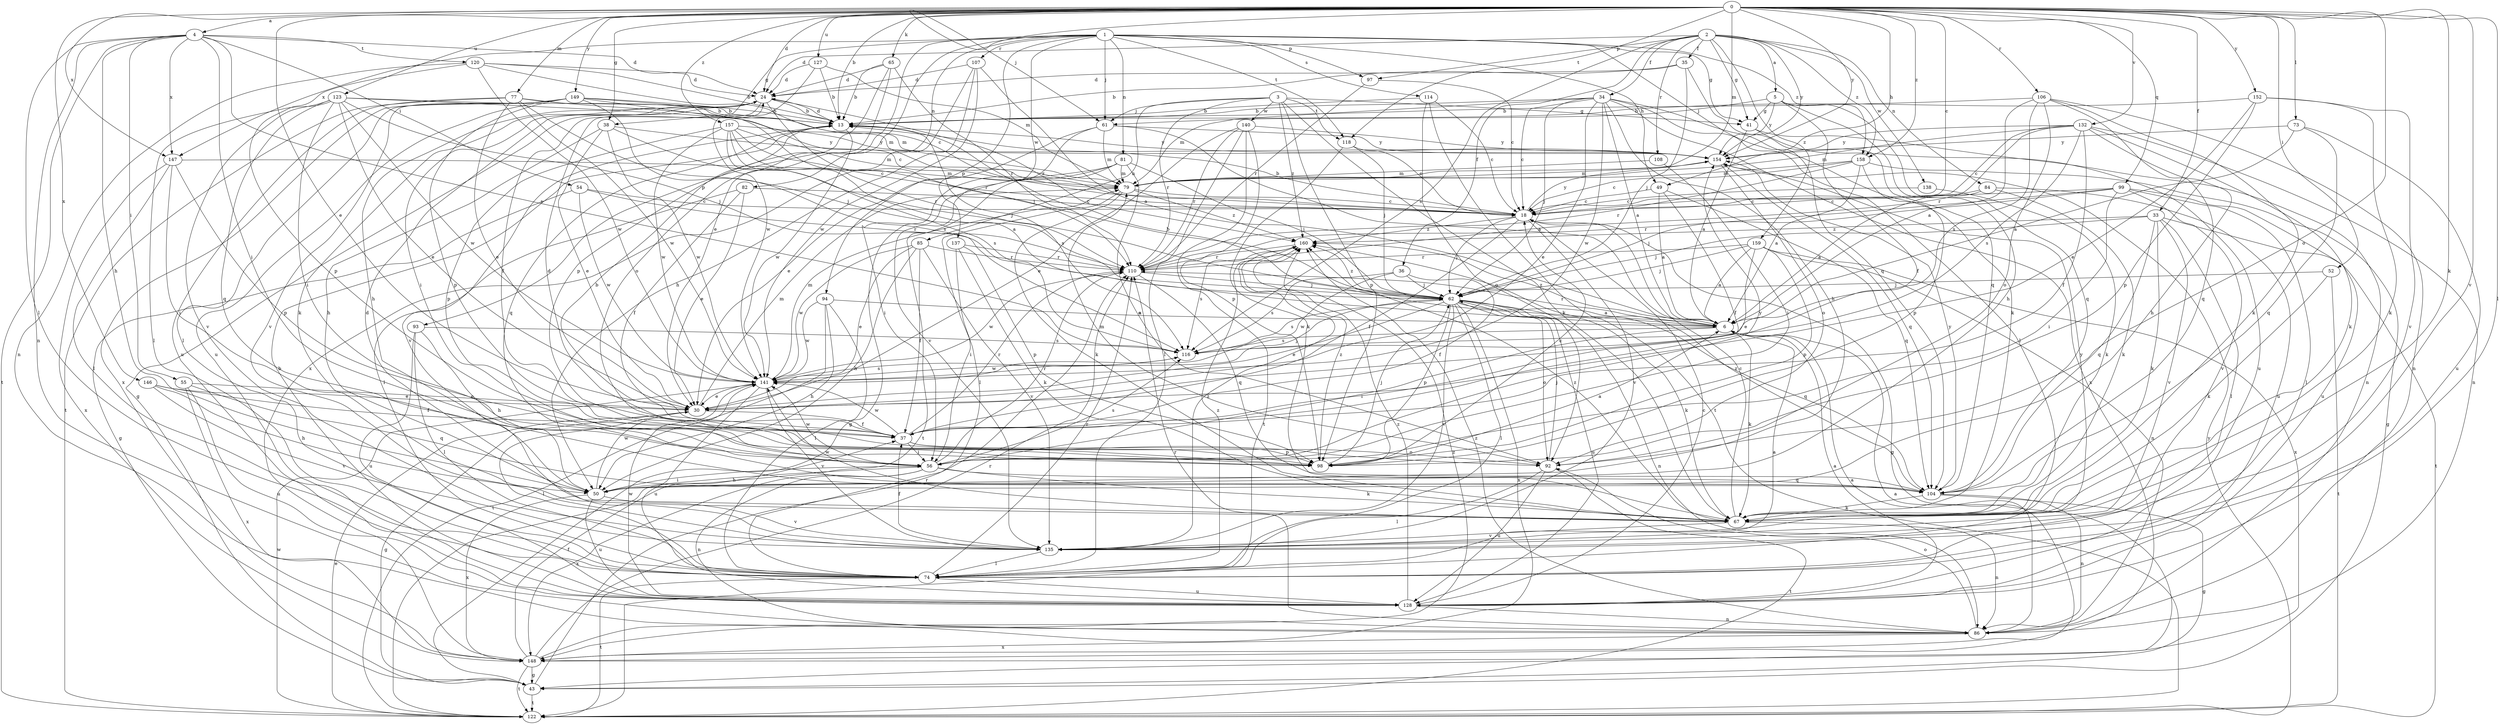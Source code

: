 strict digraph  {
0;
1;
2;
3;
4;
5;
6;
13;
18;
24;
30;
33;
34;
35;
36;
37;
38;
41;
43;
49;
50;
52;
54;
55;
56;
61;
62;
65;
67;
73;
74;
77;
79;
81;
82;
84;
85;
86;
92;
93;
94;
97;
98;
99;
104;
106;
107;
108;
110;
114;
116;
118;
120;
122;
123;
127;
128;
132;
135;
137;
138;
140;
141;
146;
147;
148;
149;
152;
154;
157;
158;
159;
160;
0 -> 4  [label=a];
0 -> 13  [label=b];
0 -> 18  [label=c];
0 -> 24  [label=d];
0 -> 30  [label=e];
0 -> 33  [label=f];
0 -> 38  [label=g];
0 -> 49  [label=h];
0 -> 52  [label=i];
0 -> 61  [label=j];
0 -> 65  [label=k];
0 -> 67  [label=k];
0 -> 73  [label=l];
0 -> 74  [label=l];
0 -> 77  [label=m];
0 -> 79  [label=m];
0 -> 92  [label=o];
0 -> 99  [label=q];
0 -> 106  [label=r];
0 -> 118  [label=t];
0 -> 123  [label=u];
0 -> 127  [label=u];
0 -> 132  [label=v];
0 -> 135  [label=v];
0 -> 146  [label=x];
0 -> 147  [label=x];
0 -> 149  [label=y];
0 -> 152  [label=y];
0 -> 154  [label=y];
0 -> 157  [label=z];
0 -> 158  [label=z];
1 -> 30  [label=e];
1 -> 38  [label=g];
1 -> 41  [label=g];
1 -> 49  [label=h];
1 -> 61  [label=j];
1 -> 81  [label=n];
1 -> 82  [label=n];
1 -> 93  [label=p];
1 -> 94  [label=p];
1 -> 97  [label=p];
1 -> 104  [label=q];
1 -> 107  [label=r];
1 -> 114  [label=s];
1 -> 118  [label=t];
1 -> 137  [label=w];
1 -> 147  [label=x];
1 -> 158  [label=z];
2 -> 5  [label=a];
2 -> 24  [label=d];
2 -> 34  [label=f];
2 -> 35  [label=f];
2 -> 36  [label=f];
2 -> 41  [label=g];
2 -> 84  [label=n];
2 -> 97  [label=p];
2 -> 108  [label=r];
2 -> 116  [label=s];
2 -> 138  [label=w];
2 -> 154  [label=y];
2 -> 158  [label=z];
2 -> 159  [label=z];
3 -> 41  [label=g];
3 -> 61  [label=j];
3 -> 67  [label=k];
3 -> 85  [label=n];
3 -> 98  [label=p];
3 -> 110  [label=r];
3 -> 118  [label=t];
3 -> 140  [label=w];
3 -> 160  [label=z];
4 -> 24  [label=d];
4 -> 50  [label=h];
4 -> 54  [label=i];
4 -> 55  [label=i];
4 -> 56  [label=i];
4 -> 74  [label=l];
4 -> 86  [label=n];
4 -> 116  [label=s];
4 -> 120  [label=t];
4 -> 122  [label=t];
4 -> 147  [label=x];
5 -> 37  [label=f];
5 -> 41  [label=g];
5 -> 50  [label=h];
5 -> 61  [label=j];
5 -> 104  [label=q];
5 -> 154  [label=y];
6 -> 13  [label=b];
6 -> 56  [label=i];
6 -> 67  [label=k];
6 -> 110  [label=r];
6 -> 116  [label=s];
6 -> 160  [label=z];
13 -> 24  [label=d];
13 -> 104  [label=q];
13 -> 116  [label=s];
13 -> 135  [label=v];
13 -> 141  [label=w];
13 -> 154  [label=y];
18 -> 13  [label=b];
18 -> 37  [label=f];
18 -> 43  [label=g];
18 -> 62  [label=j];
18 -> 135  [label=v];
18 -> 154  [label=y];
18 -> 160  [label=z];
24 -> 13  [label=b];
24 -> 37  [label=f];
24 -> 43  [label=g];
24 -> 50  [label=h];
24 -> 56  [label=i];
24 -> 67  [label=k];
24 -> 110  [label=r];
24 -> 160  [label=z];
30 -> 37  [label=f];
30 -> 43  [label=g];
30 -> 74  [label=l];
30 -> 79  [label=m];
33 -> 62  [label=j];
33 -> 67  [label=k];
33 -> 74  [label=l];
33 -> 104  [label=q];
33 -> 122  [label=t];
33 -> 135  [label=v];
33 -> 160  [label=z];
34 -> 6  [label=a];
34 -> 13  [label=b];
34 -> 18  [label=c];
34 -> 30  [label=e];
34 -> 50  [label=h];
34 -> 62  [label=j];
34 -> 67  [label=k];
34 -> 74  [label=l];
34 -> 79  [label=m];
34 -> 141  [label=w];
34 -> 148  [label=x];
35 -> 13  [label=b];
35 -> 24  [label=d];
35 -> 62  [label=j];
35 -> 104  [label=q];
36 -> 37  [label=f];
36 -> 62  [label=j];
36 -> 116  [label=s];
36 -> 141  [label=w];
37 -> 13  [label=b];
37 -> 24  [label=d];
37 -> 56  [label=i];
37 -> 92  [label=o];
37 -> 98  [label=p];
37 -> 110  [label=r];
37 -> 141  [label=w];
38 -> 30  [label=e];
38 -> 50  [label=h];
38 -> 62  [label=j];
38 -> 141  [label=w];
38 -> 154  [label=y];
41 -> 6  [label=a];
41 -> 86  [label=n];
41 -> 128  [label=u];
43 -> 110  [label=r];
43 -> 122  [label=t];
49 -> 6  [label=a];
49 -> 18  [label=c];
49 -> 37  [label=f];
49 -> 104  [label=q];
50 -> 56  [label=i];
50 -> 128  [label=u];
50 -> 135  [label=v];
50 -> 141  [label=w];
50 -> 148  [label=x];
52 -> 62  [label=j];
52 -> 67  [label=k];
52 -> 122  [label=t];
54 -> 18  [label=c];
54 -> 43  [label=g];
54 -> 110  [label=r];
54 -> 141  [label=w];
55 -> 30  [label=e];
55 -> 104  [label=q];
55 -> 128  [label=u];
55 -> 148  [label=x];
56 -> 50  [label=h];
56 -> 67  [label=k];
56 -> 86  [label=n];
56 -> 104  [label=q];
56 -> 110  [label=r];
56 -> 116  [label=s];
56 -> 141  [label=w];
56 -> 148  [label=x];
56 -> 154  [label=y];
61 -> 6  [label=a];
61 -> 30  [label=e];
61 -> 79  [label=m];
61 -> 135  [label=v];
61 -> 154  [label=y];
62 -> 6  [label=a];
62 -> 30  [label=e];
62 -> 67  [label=k];
62 -> 74  [label=l];
62 -> 86  [label=n];
62 -> 92  [label=o];
62 -> 98  [label=p];
62 -> 104  [label=q];
62 -> 116  [label=s];
62 -> 128  [label=u];
62 -> 135  [label=v];
62 -> 148  [label=x];
62 -> 160  [label=z];
65 -> 13  [label=b];
65 -> 24  [label=d];
65 -> 92  [label=o];
65 -> 98  [label=p];
65 -> 110  [label=r];
67 -> 18  [label=c];
67 -> 24  [label=d];
67 -> 86  [label=n];
67 -> 135  [label=v];
67 -> 141  [label=w];
67 -> 160  [label=z];
73 -> 6  [label=a];
73 -> 104  [label=q];
73 -> 128  [label=u];
73 -> 154  [label=y];
74 -> 6  [label=a];
74 -> 110  [label=r];
74 -> 122  [label=t];
74 -> 128  [label=u];
74 -> 160  [label=z];
77 -> 13  [label=b];
77 -> 18  [label=c];
77 -> 30  [label=e];
77 -> 62  [label=j];
77 -> 122  [label=t];
77 -> 128  [label=u];
77 -> 141  [label=w];
79 -> 18  [label=c];
79 -> 67  [label=k];
79 -> 74  [label=l];
79 -> 160  [label=z];
81 -> 43  [label=g];
81 -> 56  [label=i];
81 -> 62  [label=j];
81 -> 79  [label=m];
81 -> 92  [label=o];
81 -> 122  [label=t];
82 -> 18  [label=c];
82 -> 30  [label=e];
82 -> 37  [label=f];
82 -> 74  [label=l];
84 -> 6  [label=a];
84 -> 18  [label=c];
84 -> 67  [label=k];
84 -> 128  [label=u];
85 -> 30  [label=e];
85 -> 37  [label=f];
85 -> 50  [label=h];
85 -> 110  [label=r];
85 -> 135  [label=v];
85 -> 141  [label=w];
86 -> 6  [label=a];
86 -> 92  [label=o];
86 -> 110  [label=r];
86 -> 148  [label=x];
86 -> 160  [label=z];
92 -> 62  [label=j];
92 -> 74  [label=l];
92 -> 79  [label=m];
92 -> 122  [label=t];
92 -> 128  [label=u];
93 -> 50  [label=h];
93 -> 74  [label=l];
93 -> 116  [label=s];
93 -> 128  [label=u];
94 -> 6  [label=a];
94 -> 50  [label=h];
94 -> 74  [label=l];
94 -> 122  [label=t];
94 -> 141  [label=w];
97 -> 18  [label=c];
97 -> 110  [label=r];
98 -> 6  [label=a];
98 -> 18  [label=c];
98 -> 62  [label=j];
98 -> 160  [label=z];
99 -> 18  [label=c];
99 -> 56  [label=i];
99 -> 62  [label=j];
99 -> 74  [label=l];
99 -> 110  [label=r];
99 -> 128  [label=u];
99 -> 135  [label=v];
104 -> 43  [label=g];
104 -> 67  [label=k];
104 -> 86  [label=n];
104 -> 154  [label=y];
104 -> 160  [label=z];
106 -> 6  [label=a];
106 -> 13  [label=b];
106 -> 67  [label=k];
106 -> 86  [label=n];
106 -> 92  [label=o];
106 -> 104  [label=q];
106 -> 116  [label=s];
107 -> 6  [label=a];
107 -> 24  [label=d];
107 -> 50  [label=h];
107 -> 141  [label=w];
107 -> 148  [label=x];
108 -> 56  [label=i];
108 -> 79  [label=m];
110 -> 62  [label=j];
110 -> 104  [label=q];
110 -> 141  [label=w];
114 -> 13  [label=b];
114 -> 18  [label=c];
114 -> 92  [label=o];
114 -> 122  [label=t];
116 -> 141  [label=w];
118 -> 18  [label=c];
118 -> 62  [label=j];
118 -> 67  [label=k];
120 -> 13  [label=b];
120 -> 18  [label=c];
120 -> 24  [label=d];
120 -> 86  [label=n];
120 -> 98  [label=p];
120 -> 141  [label=w];
122 -> 30  [label=e];
122 -> 141  [label=w];
122 -> 154  [label=y];
123 -> 13  [label=b];
123 -> 30  [label=e];
123 -> 56  [label=i];
123 -> 62  [label=j];
123 -> 74  [label=l];
123 -> 79  [label=m];
123 -> 104  [label=q];
123 -> 135  [label=v];
123 -> 141  [label=w];
127 -> 13  [label=b];
127 -> 24  [label=d];
127 -> 79  [label=m];
127 -> 141  [label=w];
128 -> 6  [label=a];
128 -> 13  [label=b];
128 -> 18  [label=c];
128 -> 86  [label=n];
128 -> 141  [label=w];
128 -> 160  [label=z];
132 -> 18  [label=c];
132 -> 37  [label=f];
132 -> 50  [label=h];
132 -> 67  [label=k];
132 -> 79  [label=m];
132 -> 86  [label=n];
132 -> 110  [label=r];
132 -> 116  [label=s];
132 -> 154  [label=y];
135 -> 37  [label=f];
135 -> 74  [label=l];
135 -> 154  [label=y];
135 -> 160  [label=z];
137 -> 56  [label=i];
137 -> 67  [label=k];
137 -> 98  [label=p];
137 -> 110  [label=r];
138 -> 18  [label=c];
138 -> 67  [label=k];
140 -> 30  [label=e];
140 -> 74  [label=l];
140 -> 98  [label=p];
140 -> 110  [label=r];
140 -> 122  [label=t];
140 -> 154  [label=y];
141 -> 30  [label=e];
141 -> 62  [label=j];
141 -> 79  [label=m];
141 -> 116  [label=s];
141 -> 128  [label=u];
141 -> 135  [label=v];
146 -> 30  [label=e];
146 -> 37  [label=f];
146 -> 50  [label=h];
146 -> 135  [label=v];
147 -> 56  [label=i];
147 -> 74  [label=l];
147 -> 79  [label=m];
147 -> 98  [label=p];
147 -> 148  [label=x];
148 -> 6  [label=a];
148 -> 37  [label=f];
148 -> 43  [label=g];
148 -> 110  [label=r];
148 -> 122  [label=t];
148 -> 160  [label=z];
149 -> 13  [label=b];
149 -> 62  [label=j];
149 -> 74  [label=l];
149 -> 79  [label=m];
149 -> 98  [label=p];
149 -> 116  [label=s];
149 -> 128  [label=u];
149 -> 135  [label=v];
149 -> 148  [label=x];
152 -> 13  [label=b];
152 -> 30  [label=e];
152 -> 67  [label=k];
152 -> 98  [label=p];
152 -> 135  [label=v];
154 -> 79  [label=m];
154 -> 92  [label=o];
154 -> 104  [label=q];
157 -> 6  [label=a];
157 -> 18  [label=c];
157 -> 79  [label=m];
157 -> 98  [label=p];
157 -> 110  [label=r];
157 -> 116  [label=s];
157 -> 141  [label=w];
157 -> 154  [label=y];
158 -> 6  [label=a];
158 -> 18  [label=c];
158 -> 43  [label=g];
158 -> 79  [label=m];
158 -> 98  [label=p];
158 -> 110  [label=r];
159 -> 6  [label=a];
159 -> 30  [label=e];
159 -> 62  [label=j];
159 -> 86  [label=n];
159 -> 98  [label=p];
159 -> 110  [label=r];
159 -> 148  [label=x];
160 -> 110  [label=r];
160 -> 116  [label=s];
}
